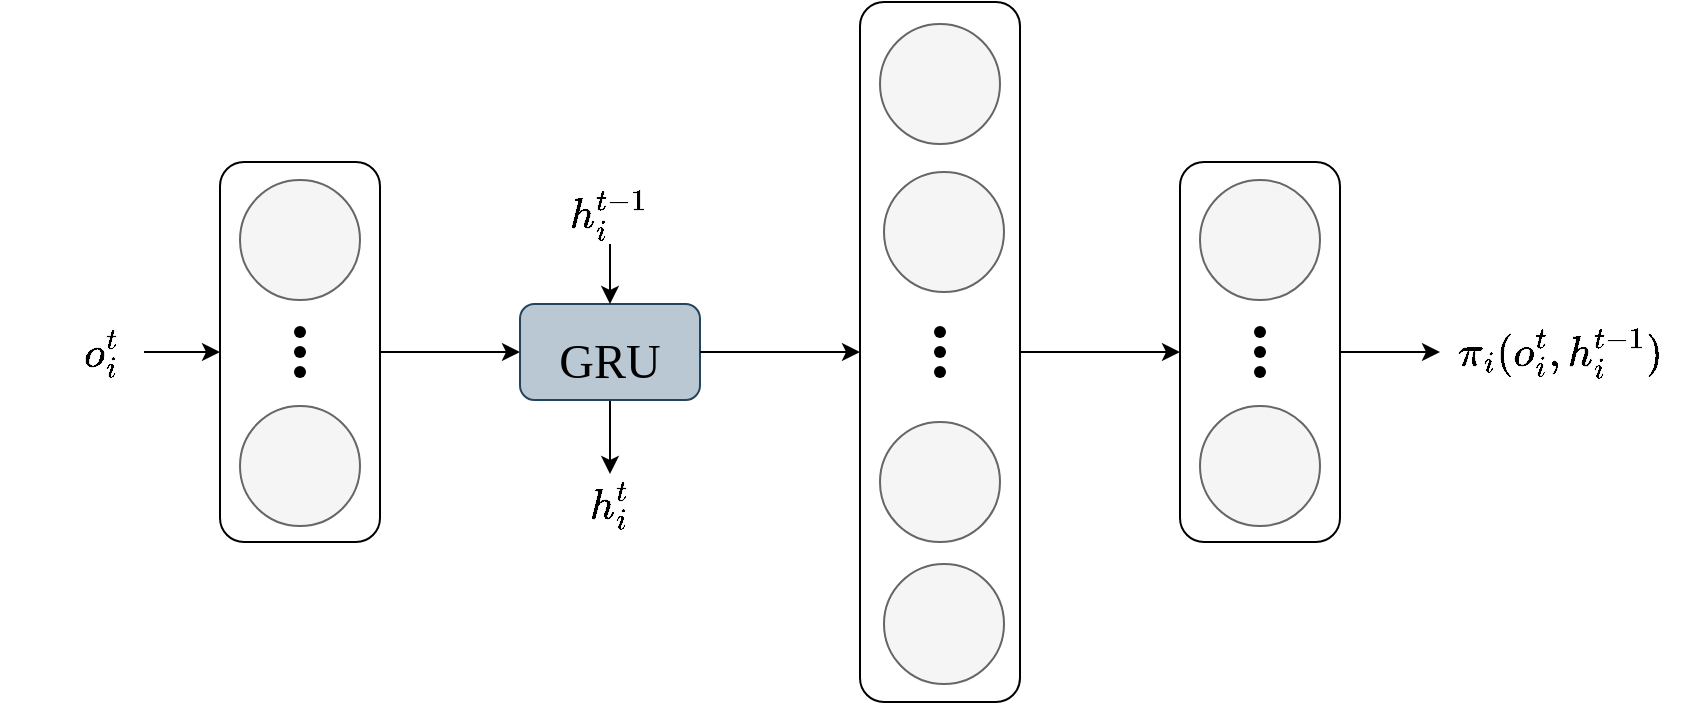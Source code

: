 <mxfile version="17.1.3" type="github">
  <diagram id="h8d7F4GCrZsvWcl38N-L" name="Page-1">
    <mxGraphModel dx="981" dy="487" grid="1" gridSize="10" guides="1" tooltips="1" connect="1" arrows="1" fold="1" page="1" pageScale="1" pageWidth="827" pageHeight="1169" math="1" shadow="0">
      <root>
        <mxCell id="0" />
        <mxCell id="1" parent="0" />
        <mxCell id="Y88tat9vhitmDnBT7I_2-25" value="" style="edgeStyle=orthogonalEdgeStyle;rounded=0;orthogonalLoop=1;jettySize=auto;html=1;fontSize=24;" edge="1" parent="1" source="Y88tat9vhitmDnBT7I_2-1" target="Y88tat9vhitmDnBT7I_2-9">
          <mxGeometry relative="1" as="geometry" />
        </mxCell>
        <mxCell id="Y88tat9vhitmDnBT7I_2-39" value="" style="edgeStyle=orthogonalEdgeStyle;rounded=0;orthogonalLoop=1;jettySize=auto;html=1;fontSize=18;startArrow=classic;startFill=1;endArrow=none;endFill=0;" edge="1" parent="1" source="Y88tat9vhitmDnBT7I_2-1" target="Y88tat9vhitmDnBT7I_2-37">
          <mxGeometry relative="1" as="geometry" />
        </mxCell>
        <mxCell id="Y88tat9vhitmDnBT7I_2-1" value="" style="rounded=1;whiteSpace=wrap;html=1;" vertex="1" parent="1">
          <mxGeometry x="120" y="250" width="80" height="190" as="geometry" />
        </mxCell>
        <mxCell id="Y88tat9vhitmDnBT7I_2-2" value="" style="ellipse;whiteSpace=wrap;html=1;aspect=fixed;fillColor=#f5f5f5;strokeColor=#666666;fontColor=#333333;" vertex="1" parent="1">
          <mxGeometry x="130" y="259" width="60" height="60" as="geometry" />
        </mxCell>
        <mxCell id="Y88tat9vhitmDnBT7I_2-3" value="" style="ellipse;whiteSpace=wrap;html=1;aspect=fixed;fillColor=#f5f5f5;strokeColor=#666666;fontColor=#333333;" vertex="1" parent="1">
          <mxGeometry x="130" y="372" width="60" height="60" as="geometry" />
        </mxCell>
        <mxCell id="Y88tat9vhitmDnBT7I_2-5" value="" style="shape=waypoint;sketch=0;fillStyle=solid;size=6;pointerEvents=1;points=[];fillColor=none;resizable=0;rotatable=0;perimeter=centerPerimeter;snapToPoint=1;fontSize=36;" vertex="1" parent="1">
          <mxGeometry x="140" y="315" width="40" height="40" as="geometry" />
        </mxCell>
        <mxCell id="Y88tat9vhitmDnBT7I_2-6" value="" style="shape=waypoint;sketch=0;fillStyle=solid;size=6;pointerEvents=1;points=[];fillColor=none;resizable=0;rotatable=0;perimeter=centerPerimeter;snapToPoint=1;fontSize=36;" vertex="1" parent="1">
          <mxGeometry x="140" y="325" width="40" height="40" as="geometry" />
        </mxCell>
        <mxCell id="Y88tat9vhitmDnBT7I_2-7" value="" style="shape=waypoint;sketch=0;fillStyle=solid;size=6;pointerEvents=1;points=[];fillColor=none;resizable=0;rotatable=0;perimeter=centerPerimeter;snapToPoint=1;fontSize=36;" vertex="1" parent="1">
          <mxGeometry x="140" y="335" width="40" height="40" as="geometry" />
        </mxCell>
        <mxCell id="Y88tat9vhitmDnBT7I_2-36" value="" style="edgeStyle=orthogonalEdgeStyle;rounded=0;orthogonalLoop=1;jettySize=auto;html=1;fontSize=18;startArrow=none;startFill=0;endArrow=classic;endFill=1;" edge="1" parent="1" source="Y88tat9vhitmDnBT7I_2-9" target="Y88tat9vhitmDnBT7I_2-34">
          <mxGeometry relative="1" as="geometry" />
        </mxCell>
        <mxCell id="Y88tat9vhitmDnBT7I_2-9" value="&lt;font style=&quot;font-size: 24px&quot; face=&quot;宋体&quot; data-font-src=&quot;https://fonts.googleapis.com/css?family=%E5%AE%8B%E4%BD%93&quot;&gt;GRU&lt;/font&gt;" style="rounded=1;whiteSpace=wrap;html=1;fontSize=36;fillColor=#bac8d3;strokeColor=#23445d;" vertex="1" parent="1">
          <mxGeometry x="270" y="321" width="90" height="48" as="geometry" />
        </mxCell>
        <mxCell id="Y88tat9vhitmDnBT7I_2-29" value="" style="edgeStyle=orthogonalEdgeStyle;rounded=0;orthogonalLoop=1;jettySize=auto;html=1;fontSize=24;startArrow=classic;startFill=1;endArrow=none;endFill=0;" edge="1" parent="1" source="Y88tat9vhitmDnBT7I_2-10" target="Y88tat9vhitmDnBT7I_2-9">
          <mxGeometry relative="1" as="geometry" />
        </mxCell>
        <mxCell id="Y88tat9vhitmDnBT7I_2-10" value="" style="rounded=1;whiteSpace=wrap;html=1;" vertex="1" parent="1">
          <mxGeometry x="440" y="170" width="80" height="350" as="geometry" />
        </mxCell>
        <mxCell id="Y88tat9vhitmDnBT7I_2-11" value="" style="ellipse;whiteSpace=wrap;html=1;aspect=fixed;fillColor=#f5f5f5;fontColor=#333333;strokeColor=#666666;" vertex="1" parent="1">
          <mxGeometry x="450" y="181" width="60" height="60" as="geometry" />
        </mxCell>
        <mxCell id="Y88tat9vhitmDnBT7I_2-12" value="" style="ellipse;whiteSpace=wrap;html=1;aspect=fixed;fillColor=#f5f5f5;fontColor=#333333;strokeColor=#666666;" vertex="1" parent="1">
          <mxGeometry x="452" y="451" width="60" height="60" as="geometry" />
        </mxCell>
        <mxCell id="Y88tat9vhitmDnBT7I_2-13" value="" style="shape=waypoint;sketch=0;fillStyle=solid;size=6;pointerEvents=1;points=[];fillColor=none;resizable=0;rotatable=0;perimeter=centerPerimeter;snapToPoint=1;fontSize=36;" vertex="1" parent="1">
          <mxGeometry x="460" y="315" width="40" height="40" as="geometry" />
        </mxCell>
        <mxCell id="Y88tat9vhitmDnBT7I_2-14" value="" style="shape=waypoint;sketch=0;fillStyle=solid;size=6;pointerEvents=1;points=[];fillColor=none;resizable=0;rotatable=0;perimeter=centerPerimeter;snapToPoint=1;fontSize=36;" vertex="1" parent="1">
          <mxGeometry x="460" y="325" width="40" height="40" as="geometry" />
        </mxCell>
        <mxCell id="Y88tat9vhitmDnBT7I_2-15" value="" style="shape=waypoint;sketch=0;fillStyle=solid;size=6;pointerEvents=1;points=[];fillColor=none;resizable=0;rotatable=0;perimeter=centerPerimeter;snapToPoint=1;fontSize=36;" vertex="1" parent="1">
          <mxGeometry x="460" y="335" width="40" height="40" as="geometry" />
        </mxCell>
        <mxCell id="Y88tat9vhitmDnBT7I_2-17" value="" style="ellipse;whiteSpace=wrap;html=1;aspect=fixed;fillColor=#f5f5f5;fontColor=#333333;strokeColor=#666666;" vertex="1" parent="1">
          <mxGeometry x="452" y="255" width="60" height="60" as="geometry" />
        </mxCell>
        <mxCell id="Y88tat9vhitmDnBT7I_2-18" value="" style="ellipse;whiteSpace=wrap;html=1;aspect=fixed;fillColor=#f5f5f5;fontColor=#333333;strokeColor=#666666;" vertex="1" parent="1">
          <mxGeometry x="450" y="380" width="60" height="60" as="geometry" />
        </mxCell>
        <mxCell id="Y88tat9vhitmDnBT7I_2-31" value="" style="edgeStyle=orthogonalEdgeStyle;rounded=0;orthogonalLoop=1;jettySize=auto;html=1;fontSize=24;startArrow=classic;startFill=1;endArrow=none;endFill=0;entryX=1;entryY=0.5;entryDx=0;entryDy=0;" edge="1" parent="1" source="Y88tat9vhitmDnBT7I_2-19" target="Y88tat9vhitmDnBT7I_2-10">
          <mxGeometry relative="1" as="geometry" />
        </mxCell>
        <mxCell id="Y88tat9vhitmDnBT7I_2-41" value="" style="edgeStyle=orthogonalEdgeStyle;rounded=0;orthogonalLoop=1;jettySize=auto;html=1;fontSize=18;startArrow=none;startFill=0;endArrow=classic;endFill=1;" edge="1" parent="1" source="Y88tat9vhitmDnBT7I_2-19" target="Y88tat9vhitmDnBT7I_2-40">
          <mxGeometry relative="1" as="geometry" />
        </mxCell>
        <mxCell id="Y88tat9vhitmDnBT7I_2-19" value="" style="rounded=1;whiteSpace=wrap;html=1;" vertex="1" parent="1">
          <mxGeometry x="600" y="250" width="80" height="190" as="geometry" />
        </mxCell>
        <mxCell id="Y88tat9vhitmDnBT7I_2-20" value="" style="ellipse;whiteSpace=wrap;html=1;aspect=fixed;fillColor=#f5f5f5;fontColor=#333333;strokeColor=#666666;" vertex="1" parent="1">
          <mxGeometry x="610" y="259" width="60" height="60" as="geometry" />
        </mxCell>
        <mxCell id="Y88tat9vhitmDnBT7I_2-21" value="" style="ellipse;whiteSpace=wrap;html=1;aspect=fixed;fillColor=#f5f5f5;fontColor=#333333;strokeColor=#666666;" vertex="1" parent="1">
          <mxGeometry x="610" y="372" width="60" height="60" as="geometry" />
        </mxCell>
        <mxCell id="Y88tat9vhitmDnBT7I_2-22" value="" style="shape=waypoint;sketch=0;fillStyle=solid;size=6;pointerEvents=1;points=[];fillColor=none;resizable=0;rotatable=0;perimeter=centerPerimeter;snapToPoint=1;fontSize=36;" vertex="1" parent="1">
          <mxGeometry x="620" y="315" width="40" height="40" as="geometry" />
        </mxCell>
        <mxCell id="Y88tat9vhitmDnBT7I_2-23" value="" style="shape=waypoint;sketch=0;fillStyle=solid;size=6;pointerEvents=1;points=[];fillColor=none;resizable=0;rotatable=0;perimeter=centerPerimeter;snapToPoint=1;fontSize=36;" vertex="1" parent="1">
          <mxGeometry x="620" y="325" width="40" height="40" as="geometry" />
        </mxCell>
        <mxCell id="Y88tat9vhitmDnBT7I_2-24" value="" style="shape=waypoint;sketch=0;fillStyle=solid;size=6;pointerEvents=1;points=[];fillColor=none;resizable=0;rotatable=0;perimeter=centerPerimeter;snapToPoint=1;fontSize=36;" vertex="1" parent="1">
          <mxGeometry x="620" y="335" width="40" height="40" as="geometry" />
        </mxCell>
        <mxCell id="Y88tat9vhitmDnBT7I_2-33" value="" style="edgeStyle=orthogonalEdgeStyle;rounded=0;orthogonalLoop=1;jettySize=auto;html=1;fontSize=18;startArrow=none;startFill=0;endArrow=classic;endFill=1;" edge="1" parent="1" source="Y88tat9vhitmDnBT7I_2-32" target="Y88tat9vhitmDnBT7I_2-9">
          <mxGeometry relative="1" as="geometry" />
        </mxCell>
        <mxCell id="Y88tat9vhitmDnBT7I_2-32" value="&lt;span style=&quot;font-size: 18px&quot;&gt;$$h_{i}^{t-1}$$&lt;/span&gt;" style="text;html=1;strokeColor=none;fillColor=none;align=center;verticalAlign=middle;whiteSpace=wrap;rounded=0;fontSize=24;" vertex="1" parent="1">
          <mxGeometry x="285" y="261" width="60" height="30" as="geometry" />
        </mxCell>
        <mxCell id="Y88tat9vhitmDnBT7I_2-34" value="&lt;span style=&quot;font-size: 18px&quot;&gt;$$h_{i}^{t}$$&lt;/span&gt;" style="text;html=1;strokeColor=none;fillColor=none;align=center;verticalAlign=middle;whiteSpace=wrap;rounded=0;fontSize=24;" vertex="1" parent="1">
          <mxGeometry x="285" y="406" width="60" height="30" as="geometry" />
        </mxCell>
        <mxCell id="Y88tat9vhitmDnBT7I_2-37" value="&lt;span style=&quot;font-size: 18px&quot;&gt;$$o_{i}^{t}$$&lt;/span&gt;" style="text;html=1;strokeColor=none;fillColor=none;align=center;verticalAlign=middle;whiteSpace=wrap;rounded=0;fontSize=24;" vertex="1" parent="1">
          <mxGeometry x="40" y="335" width="42" height="20" as="geometry" />
        </mxCell>
        <mxCell id="Y88tat9vhitmDnBT7I_2-40" value="&lt;span style=&quot;font-size: 18px&quot;&gt;$$\pi_{i}(o_{i}^{t},h_{i}^{t-1})$$&lt;/span&gt;" style="text;html=1;strokeColor=none;fillColor=none;align=center;verticalAlign=middle;whiteSpace=wrap;rounded=0;fontSize=24;" vertex="1" parent="1">
          <mxGeometry x="730" y="330" width="121" height="30" as="geometry" />
        </mxCell>
      </root>
    </mxGraphModel>
  </diagram>
</mxfile>
